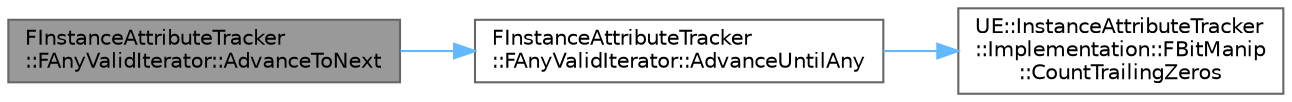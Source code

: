 digraph "FInstanceAttributeTracker::FAnyValidIterator::AdvanceToNext"
{
 // INTERACTIVE_SVG=YES
 // LATEX_PDF_SIZE
  bgcolor="transparent";
  edge [fontname=Helvetica,fontsize=10,labelfontname=Helvetica,labelfontsize=10];
  node [fontname=Helvetica,fontsize=10,shape=box,height=0.2,width=0.4];
  rankdir="LR";
  Node1 [id="Node000001",label="FInstanceAttributeTracker\l::FAnyValidIterator::AdvanceToNext",height=0.2,width=0.4,color="gray40", fillcolor="grey60", style="filled", fontcolor="black",tooltip=" "];
  Node1 -> Node2 [id="edge1_Node000001_Node000002",color="steelblue1",style="solid",tooltip=" "];
  Node2 [id="Node000002",label="FInstanceAttributeTracker\l::FAnyValidIterator::AdvanceUntilAny",height=0.2,width=0.4,color="grey40", fillcolor="white", style="filled",URL="$d0/db5/classFInstanceAttributeTracker_1_1FAnyValidIterator.html#ad95f71ca71c10a147b0c20fcf1b76512",tooltip=" "];
  Node2 -> Node3 [id="edge2_Node000002_Node000003",color="steelblue1",style="solid",tooltip=" "];
  Node3 [id="Node000003",label="UE::InstanceAttributeTracker\l::Implementation::FBitManip\l::CountTrailingZeros",height=0.2,width=0.4,color="grey40", fillcolor="white", style="filled",URL="$d7/d71/structUE_1_1InstanceAttributeTracker_1_1Implementation_1_1FBitManip.html#ab12e0c76d209dce6c1a6c13309c11db2",tooltip="Make it possible to select the function based on the overloaded type for 32/64-bit use."];
}

